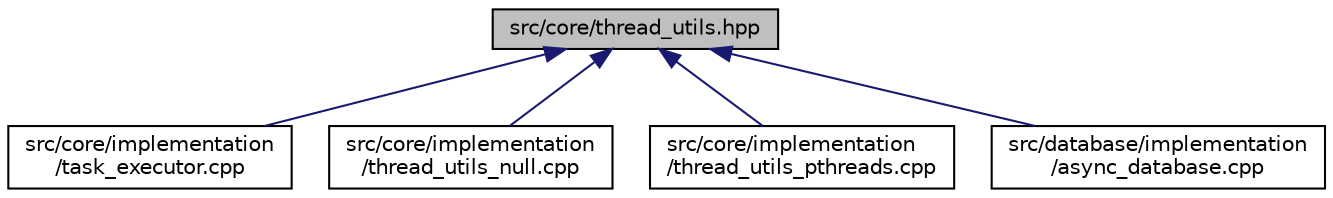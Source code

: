 digraph "src/core/thread_utils.hpp"
{
 // LATEX_PDF_SIZE
  edge [fontname="Helvetica",fontsize="10",labelfontname="Helvetica",labelfontsize="10"];
  node [fontname="Helvetica",fontsize="10",shape=record];
  Node1 [label="src/core/thread_utils.hpp",height=0.2,width=0.4,color="black", fillcolor="grey75", style="filled", fontcolor="black",tooltip=" "];
  Node1 -> Node2 [dir="back",color="midnightblue",fontsize="10",style="solid",fontname="Helvetica"];
  Node2 [label="src/core/implementation\l/task_executor.cpp",height=0.2,width=0.4,color="black", fillcolor="white", style="filled",URL="$task__executor_8cpp.html",tooltip=" "];
  Node1 -> Node3 [dir="back",color="midnightblue",fontsize="10",style="solid",fontname="Helvetica"];
  Node3 [label="src/core/implementation\l/thread_utils_null.cpp",height=0.2,width=0.4,color="black", fillcolor="white", style="filled",URL="$thread__utils__null_8cpp.html",tooltip=" "];
  Node1 -> Node4 [dir="back",color="midnightblue",fontsize="10",style="solid",fontname="Helvetica"];
  Node4 [label="src/core/implementation\l/thread_utils_pthreads.cpp",height=0.2,width=0.4,color="black", fillcolor="white", style="filled",URL="$thread__utils__pthreads_8cpp.html",tooltip=" "];
  Node1 -> Node5 [dir="back",color="midnightblue",fontsize="10",style="solid",fontname="Helvetica"];
  Node5 [label="src/database/implementation\l/async_database.cpp",height=0.2,width=0.4,color="black", fillcolor="white", style="filled",URL="$async__database_8cpp.html",tooltip=" "];
}
